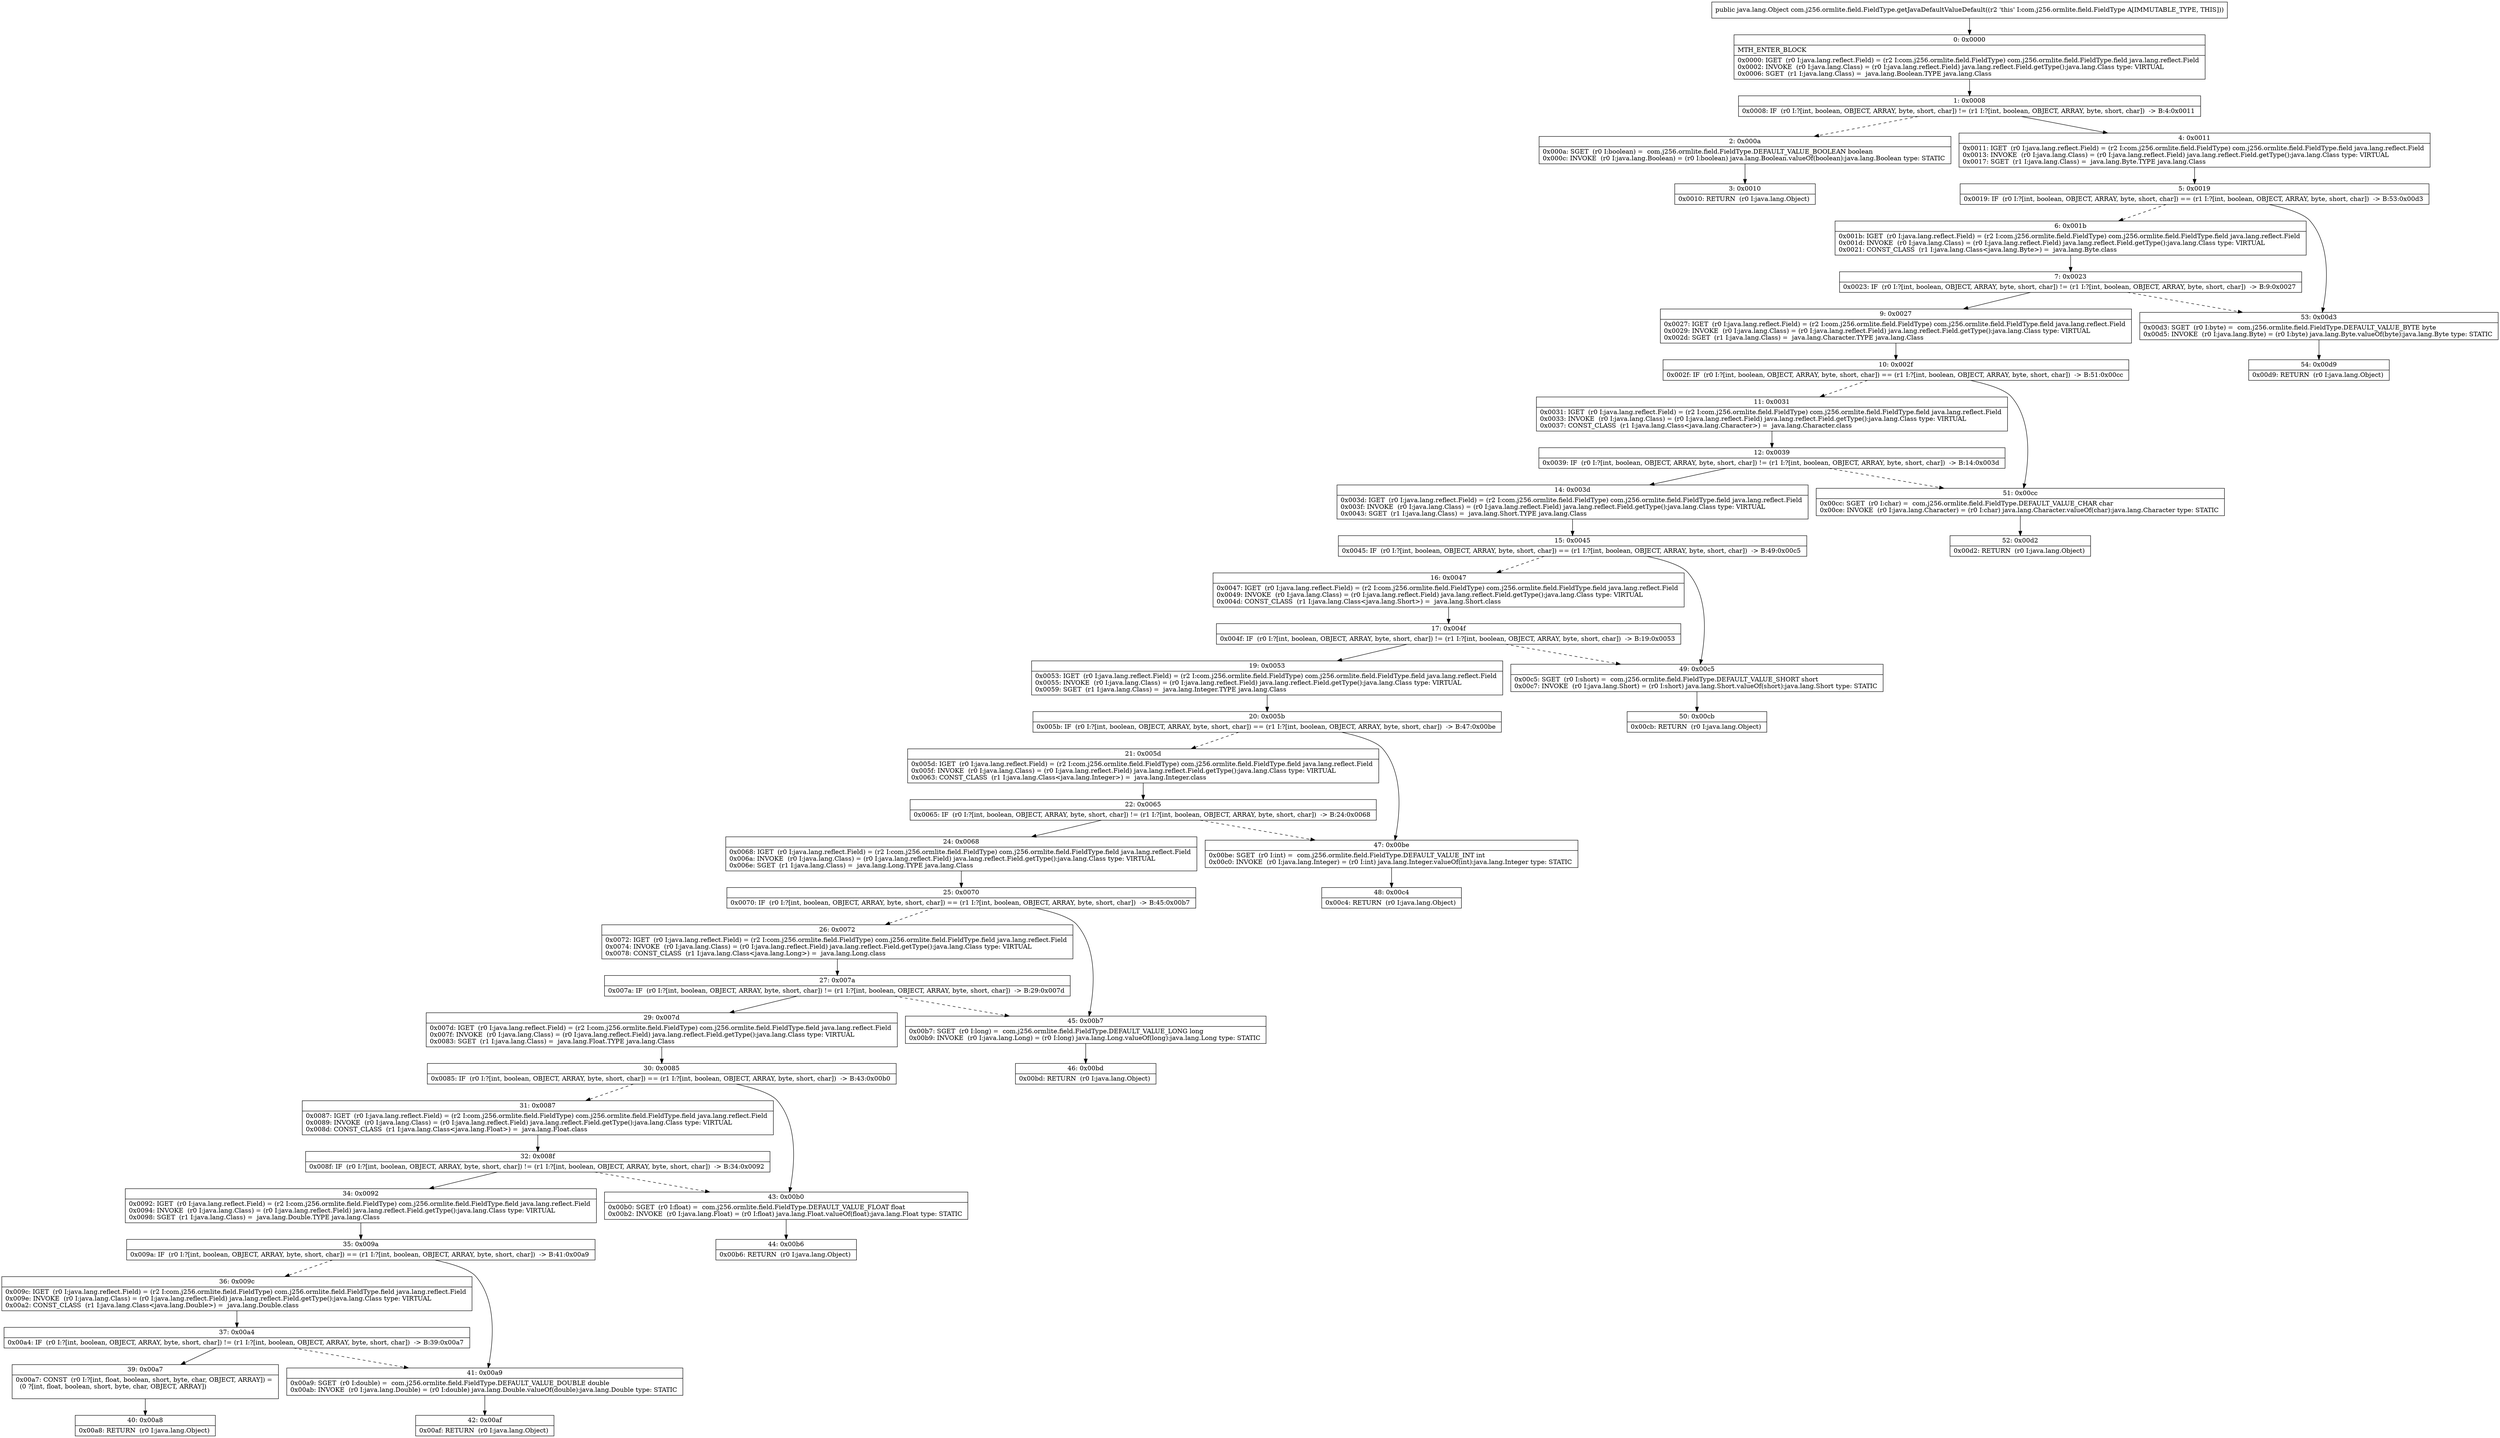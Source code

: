 digraph "CFG forcom.j256.ormlite.field.FieldType.getJavaDefaultValueDefault()Ljava\/lang\/Object;" {
Node_0 [shape=record,label="{0\:\ 0x0000|MTH_ENTER_BLOCK\l|0x0000: IGET  (r0 I:java.lang.reflect.Field) = (r2 I:com.j256.ormlite.field.FieldType) com.j256.ormlite.field.FieldType.field java.lang.reflect.Field \l0x0002: INVOKE  (r0 I:java.lang.Class) = (r0 I:java.lang.reflect.Field) java.lang.reflect.Field.getType():java.lang.Class type: VIRTUAL \l0x0006: SGET  (r1 I:java.lang.Class) =  java.lang.Boolean.TYPE java.lang.Class \l}"];
Node_1 [shape=record,label="{1\:\ 0x0008|0x0008: IF  (r0 I:?[int, boolean, OBJECT, ARRAY, byte, short, char]) != (r1 I:?[int, boolean, OBJECT, ARRAY, byte, short, char])  \-\> B:4:0x0011 \l}"];
Node_2 [shape=record,label="{2\:\ 0x000a|0x000a: SGET  (r0 I:boolean) =  com.j256.ormlite.field.FieldType.DEFAULT_VALUE_BOOLEAN boolean \l0x000c: INVOKE  (r0 I:java.lang.Boolean) = (r0 I:boolean) java.lang.Boolean.valueOf(boolean):java.lang.Boolean type: STATIC \l}"];
Node_3 [shape=record,label="{3\:\ 0x0010|0x0010: RETURN  (r0 I:java.lang.Object) \l}"];
Node_4 [shape=record,label="{4\:\ 0x0011|0x0011: IGET  (r0 I:java.lang.reflect.Field) = (r2 I:com.j256.ormlite.field.FieldType) com.j256.ormlite.field.FieldType.field java.lang.reflect.Field \l0x0013: INVOKE  (r0 I:java.lang.Class) = (r0 I:java.lang.reflect.Field) java.lang.reflect.Field.getType():java.lang.Class type: VIRTUAL \l0x0017: SGET  (r1 I:java.lang.Class) =  java.lang.Byte.TYPE java.lang.Class \l}"];
Node_5 [shape=record,label="{5\:\ 0x0019|0x0019: IF  (r0 I:?[int, boolean, OBJECT, ARRAY, byte, short, char]) == (r1 I:?[int, boolean, OBJECT, ARRAY, byte, short, char])  \-\> B:53:0x00d3 \l}"];
Node_6 [shape=record,label="{6\:\ 0x001b|0x001b: IGET  (r0 I:java.lang.reflect.Field) = (r2 I:com.j256.ormlite.field.FieldType) com.j256.ormlite.field.FieldType.field java.lang.reflect.Field \l0x001d: INVOKE  (r0 I:java.lang.Class) = (r0 I:java.lang.reflect.Field) java.lang.reflect.Field.getType():java.lang.Class type: VIRTUAL \l0x0021: CONST_CLASS  (r1 I:java.lang.Class\<java.lang.Byte\>) =  java.lang.Byte.class \l}"];
Node_7 [shape=record,label="{7\:\ 0x0023|0x0023: IF  (r0 I:?[int, boolean, OBJECT, ARRAY, byte, short, char]) != (r1 I:?[int, boolean, OBJECT, ARRAY, byte, short, char])  \-\> B:9:0x0027 \l}"];
Node_9 [shape=record,label="{9\:\ 0x0027|0x0027: IGET  (r0 I:java.lang.reflect.Field) = (r2 I:com.j256.ormlite.field.FieldType) com.j256.ormlite.field.FieldType.field java.lang.reflect.Field \l0x0029: INVOKE  (r0 I:java.lang.Class) = (r0 I:java.lang.reflect.Field) java.lang.reflect.Field.getType():java.lang.Class type: VIRTUAL \l0x002d: SGET  (r1 I:java.lang.Class) =  java.lang.Character.TYPE java.lang.Class \l}"];
Node_10 [shape=record,label="{10\:\ 0x002f|0x002f: IF  (r0 I:?[int, boolean, OBJECT, ARRAY, byte, short, char]) == (r1 I:?[int, boolean, OBJECT, ARRAY, byte, short, char])  \-\> B:51:0x00cc \l}"];
Node_11 [shape=record,label="{11\:\ 0x0031|0x0031: IGET  (r0 I:java.lang.reflect.Field) = (r2 I:com.j256.ormlite.field.FieldType) com.j256.ormlite.field.FieldType.field java.lang.reflect.Field \l0x0033: INVOKE  (r0 I:java.lang.Class) = (r0 I:java.lang.reflect.Field) java.lang.reflect.Field.getType():java.lang.Class type: VIRTUAL \l0x0037: CONST_CLASS  (r1 I:java.lang.Class\<java.lang.Character\>) =  java.lang.Character.class \l}"];
Node_12 [shape=record,label="{12\:\ 0x0039|0x0039: IF  (r0 I:?[int, boolean, OBJECT, ARRAY, byte, short, char]) != (r1 I:?[int, boolean, OBJECT, ARRAY, byte, short, char])  \-\> B:14:0x003d \l}"];
Node_14 [shape=record,label="{14\:\ 0x003d|0x003d: IGET  (r0 I:java.lang.reflect.Field) = (r2 I:com.j256.ormlite.field.FieldType) com.j256.ormlite.field.FieldType.field java.lang.reflect.Field \l0x003f: INVOKE  (r0 I:java.lang.Class) = (r0 I:java.lang.reflect.Field) java.lang.reflect.Field.getType():java.lang.Class type: VIRTUAL \l0x0043: SGET  (r1 I:java.lang.Class) =  java.lang.Short.TYPE java.lang.Class \l}"];
Node_15 [shape=record,label="{15\:\ 0x0045|0x0045: IF  (r0 I:?[int, boolean, OBJECT, ARRAY, byte, short, char]) == (r1 I:?[int, boolean, OBJECT, ARRAY, byte, short, char])  \-\> B:49:0x00c5 \l}"];
Node_16 [shape=record,label="{16\:\ 0x0047|0x0047: IGET  (r0 I:java.lang.reflect.Field) = (r2 I:com.j256.ormlite.field.FieldType) com.j256.ormlite.field.FieldType.field java.lang.reflect.Field \l0x0049: INVOKE  (r0 I:java.lang.Class) = (r0 I:java.lang.reflect.Field) java.lang.reflect.Field.getType():java.lang.Class type: VIRTUAL \l0x004d: CONST_CLASS  (r1 I:java.lang.Class\<java.lang.Short\>) =  java.lang.Short.class \l}"];
Node_17 [shape=record,label="{17\:\ 0x004f|0x004f: IF  (r0 I:?[int, boolean, OBJECT, ARRAY, byte, short, char]) != (r1 I:?[int, boolean, OBJECT, ARRAY, byte, short, char])  \-\> B:19:0x0053 \l}"];
Node_19 [shape=record,label="{19\:\ 0x0053|0x0053: IGET  (r0 I:java.lang.reflect.Field) = (r2 I:com.j256.ormlite.field.FieldType) com.j256.ormlite.field.FieldType.field java.lang.reflect.Field \l0x0055: INVOKE  (r0 I:java.lang.Class) = (r0 I:java.lang.reflect.Field) java.lang.reflect.Field.getType():java.lang.Class type: VIRTUAL \l0x0059: SGET  (r1 I:java.lang.Class) =  java.lang.Integer.TYPE java.lang.Class \l}"];
Node_20 [shape=record,label="{20\:\ 0x005b|0x005b: IF  (r0 I:?[int, boolean, OBJECT, ARRAY, byte, short, char]) == (r1 I:?[int, boolean, OBJECT, ARRAY, byte, short, char])  \-\> B:47:0x00be \l}"];
Node_21 [shape=record,label="{21\:\ 0x005d|0x005d: IGET  (r0 I:java.lang.reflect.Field) = (r2 I:com.j256.ormlite.field.FieldType) com.j256.ormlite.field.FieldType.field java.lang.reflect.Field \l0x005f: INVOKE  (r0 I:java.lang.Class) = (r0 I:java.lang.reflect.Field) java.lang.reflect.Field.getType():java.lang.Class type: VIRTUAL \l0x0063: CONST_CLASS  (r1 I:java.lang.Class\<java.lang.Integer\>) =  java.lang.Integer.class \l}"];
Node_22 [shape=record,label="{22\:\ 0x0065|0x0065: IF  (r0 I:?[int, boolean, OBJECT, ARRAY, byte, short, char]) != (r1 I:?[int, boolean, OBJECT, ARRAY, byte, short, char])  \-\> B:24:0x0068 \l}"];
Node_24 [shape=record,label="{24\:\ 0x0068|0x0068: IGET  (r0 I:java.lang.reflect.Field) = (r2 I:com.j256.ormlite.field.FieldType) com.j256.ormlite.field.FieldType.field java.lang.reflect.Field \l0x006a: INVOKE  (r0 I:java.lang.Class) = (r0 I:java.lang.reflect.Field) java.lang.reflect.Field.getType():java.lang.Class type: VIRTUAL \l0x006e: SGET  (r1 I:java.lang.Class) =  java.lang.Long.TYPE java.lang.Class \l}"];
Node_25 [shape=record,label="{25\:\ 0x0070|0x0070: IF  (r0 I:?[int, boolean, OBJECT, ARRAY, byte, short, char]) == (r1 I:?[int, boolean, OBJECT, ARRAY, byte, short, char])  \-\> B:45:0x00b7 \l}"];
Node_26 [shape=record,label="{26\:\ 0x0072|0x0072: IGET  (r0 I:java.lang.reflect.Field) = (r2 I:com.j256.ormlite.field.FieldType) com.j256.ormlite.field.FieldType.field java.lang.reflect.Field \l0x0074: INVOKE  (r0 I:java.lang.Class) = (r0 I:java.lang.reflect.Field) java.lang.reflect.Field.getType():java.lang.Class type: VIRTUAL \l0x0078: CONST_CLASS  (r1 I:java.lang.Class\<java.lang.Long\>) =  java.lang.Long.class \l}"];
Node_27 [shape=record,label="{27\:\ 0x007a|0x007a: IF  (r0 I:?[int, boolean, OBJECT, ARRAY, byte, short, char]) != (r1 I:?[int, boolean, OBJECT, ARRAY, byte, short, char])  \-\> B:29:0x007d \l}"];
Node_29 [shape=record,label="{29\:\ 0x007d|0x007d: IGET  (r0 I:java.lang.reflect.Field) = (r2 I:com.j256.ormlite.field.FieldType) com.j256.ormlite.field.FieldType.field java.lang.reflect.Field \l0x007f: INVOKE  (r0 I:java.lang.Class) = (r0 I:java.lang.reflect.Field) java.lang.reflect.Field.getType():java.lang.Class type: VIRTUAL \l0x0083: SGET  (r1 I:java.lang.Class) =  java.lang.Float.TYPE java.lang.Class \l}"];
Node_30 [shape=record,label="{30\:\ 0x0085|0x0085: IF  (r0 I:?[int, boolean, OBJECT, ARRAY, byte, short, char]) == (r1 I:?[int, boolean, OBJECT, ARRAY, byte, short, char])  \-\> B:43:0x00b0 \l}"];
Node_31 [shape=record,label="{31\:\ 0x0087|0x0087: IGET  (r0 I:java.lang.reflect.Field) = (r2 I:com.j256.ormlite.field.FieldType) com.j256.ormlite.field.FieldType.field java.lang.reflect.Field \l0x0089: INVOKE  (r0 I:java.lang.Class) = (r0 I:java.lang.reflect.Field) java.lang.reflect.Field.getType():java.lang.Class type: VIRTUAL \l0x008d: CONST_CLASS  (r1 I:java.lang.Class\<java.lang.Float\>) =  java.lang.Float.class \l}"];
Node_32 [shape=record,label="{32\:\ 0x008f|0x008f: IF  (r0 I:?[int, boolean, OBJECT, ARRAY, byte, short, char]) != (r1 I:?[int, boolean, OBJECT, ARRAY, byte, short, char])  \-\> B:34:0x0092 \l}"];
Node_34 [shape=record,label="{34\:\ 0x0092|0x0092: IGET  (r0 I:java.lang.reflect.Field) = (r2 I:com.j256.ormlite.field.FieldType) com.j256.ormlite.field.FieldType.field java.lang.reflect.Field \l0x0094: INVOKE  (r0 I:java.lang.Class) = (r0 I:java.lang.reflect.Field) java.lang.reflect.Field.getType():java.lang.Class type: VIRTUAL \l0x0098: SGET  (r1 I:java.lang.Class) =  java.lang.Double.TYPE java.lang.Class \l}"];
Node_35 [shape=record,label="{35\:\ 0x009a|0x009a: IF  (r0 I:?[int, boolean, OBJECT, ARRAY, byte, short, char]) == (r1 I:?[int, boolean, OBJECT, ARRAY, byte, short, char])  \-\> B:41:0x00a9 \l}"];
Node_36 [shape=record,label="{36\:\ 0x009c|0x009c: IGET  (r0 I:java.lang.reflect.Field) = (r2 I:com.j256.ormlite.field.FieldType) com.j256.ormlite.field.FieldType.field java.lang.reflect.Field \l0x009e: INVOKE  (r0 I:java.lang.Class) = (r0 I:java.lang.reflect.Field) java.lang.reflect.Field.getType():java.lang.Class type: VIRTUAL \l0x00a2: CONST_CLASS  (r1 I:java.lang.Class\<java.lang.Double\>) =  java.lang.Double.class \l}"];
Node_37 [shape=record,label="{37\:\ 0x00a4|0x00a4: IF  (r0 I:?[int, boolean, OBJECT, ARRAY, byte, short, char]) != (r1 I:?[int, boolean, OBJECT, ARRAY, byte, short, char])  \-\> B:39:0x00a7 \l}"];
Node_39 [shape=record,label="{39\:\ 0x00a7|0x00a7: CONST  (r0 I:?[int, float, boolean, short, byte, char, OBJECT, ARRAY]) = \l  (0 ?[int, float, boolean, short, byte, char, OBJECT, ARRAY])\l \l}"];
Node_40 [shape=record,label="{40\:\ 0x00a8|0x00a8: RETURN  (r0 I:java.lang.Object) \l}"];
Node_41 [shape=record,label="{41\:\ 0x00a9|0x00a9: SGET  (r0 I:double) =  com.j256.ormlite.field.FieldType.DEFAULT_VALUE_DOUBLE double \l0x00ab: INVOKE  (r0 I:java.lang.Double) = (r0 I:double) java.lang.Double.valueOf(double):java.lang.Double type: STATIC \l}"];
Node_42 [shape=record,label="{42\:\ 0x00af|0x00af: RETURN  (r0 I:java.lang.Object) \l}"];
Node_43 [shape=record,label="{43\:\ 0x00b0|0x00b0: SGET  (r0 I:float) =  com.j256.ormlite.field.FieldType.DEFAULT_VALUE_FLOAT float \l0x00b2: INVOKE  (r0 I:java.lang.Float) = (r0 I:float) java.lang.Float.valueOf(float):java.lang.Float type: STATIC \l}"];
Node_44 [shape=record,label="{44\:\ 0x00b6|0x00b6: RETURN  (r0 I:java.lang.Object) \l}"];
Node_45 [shape=record,label="{45\:\ 0x00b7|0x00b7: SGET  (r0 I:long) =  com.j256.ormlite.field.FieldType.DEFAULT_VALUE_LONG long \l0x00b9: INVOKE  (r0 I:java.lang.Long) = (r0 I:long) java.lang.Long.valueOf(long):java.lang.Long type: STATIC \l}"];
Node_46 [shape=record,label="{46\:\ 0x00bd|0x00bd: RETURN  (r0 I:java.lang.Object) \l}"];
Node_47 [shape=record,label="{47\:\ 0x00be|0x00be: SGET  (r0 I:int) =  com.j256.ormlite.field.FieldType.DEFAULT_VALUE_INT int \l0x00c0: INVOKE  (r0 I:java.lang.Integer) = (r0 I:int) java.lang.Integer.valueOf(int):java.lang.Integer type: STATIC \l}"];
Node_48 [shape=record,label="{48\:\ 0x00c4|0x00c4: RETURN  (r0 I:java.lang.Object) \l}"];
Node_49 [shape=record,label="{49\:\ 0x00c5|0x00c5: SGET  (r0 I:short) =  com.j256.ormlite.field.FieldType.DEFAULT_VALUE_SHORT short \l0x00c7: INVOKE  (r0 I:java.lang.Short) = (r0 I:short) java.lang.Short.valueOf(short):java.lang.Short type: STATIC \l}"];
Node_50 [shape=record,label="{50\:\ 0x00cb|0x00cb: RETURN  (r0 I:java.lang.Object) \l}"];
Node_51 [shape=record,label="{51\:\ 0x00cc|0x00cc: SGET  (r0 I:char) =  com.j256.ormlite.field.FieldType.DEFAULT_VALUE_CHAR char \l0x00ce: INVOKE  (r0 I:java.lang.Character) = (r0 I:char) java.lang.Character.valueOf(char):java.lang.Character type: STATIC \l}"];
Node_52 [shape=record,label="{52\:\ 0x00d2|0x00d2: RETURN  (r0 I:java.lang.Object) \l}"];
Node_53 [shape=record,label="{53\:\ 0x00d3|0x00d3: SGET  (r0 I:byte) =  com.j256.ormlite.field.FieldType.DEFAULT_VALUE_BYTE byte \l0x00d5: INVOKE  (r0 I:java.lang.Byte) = (r0 I:byte) java.lang.Byte.valueOf(byte):java.lang.Byte type: STATIC \l}"];
Node_54 [shape=record,label="{54\:\ 0x00d9|0x00d9: RETURN  (r0 I:java.lang.Object) \l}"];
MethodNode[shape=record,label="{public java.lang.Object com.j256.ormlite.field.FieldType.getJavaDefaultValueDefault((r2 'this' I:com.j256.ormlite.field.FieldType A[IMMUTABLE_TYPE, THIS])) }"];
MethodNode -> Node_0;
Node_0 -> Node_1;
Node_1 -> Node_2[style=dashed];
Node_1 -> Node_4;
Node_2 -> Node_3;
Node_4 -> Node_5;
Node_5 -> Node_6[style=dashed];
Node_5 -> Node_53;
Node_6 -> Node_7;
Node_7 -> Node_9;
Node_7 -> Node_53[style=dashed];
Node_9 -> Node_10;
Node_10 -> Node_11[style=dashed];
Node_10 -> Node_51;
Node_11 -> Node_12;
Node_12 -> Node_14;
Node_12 -> Node_51[style=dashed];
Node_14 -> Node_15;
Node_15 -> Node_16[style=dashed];
Node_15 -> Node_49;
Node_16 -> Node_17;
Node_17 -> Node_19;
Node_17 -> Node_49[style=dashed];
Node_19 -> Node_20;
Node_20 -> Node_21[style=dashed];
Node_20 -> Node_47;
Node_21 -> Node_22;
Node_22 -> Node_24;
Node_22 -> Node_47[style=dashed];
Node_24 -> Node_25;
Node_25 -> Node_26[style=dashed];
Node_25 -> Node_45;
Node_26 -> Node_27;
Node_27 -> Node_29;
Node_27 -> Node_45[style=dashed];
Node_29 -> Node_30;
Node_30 -> Node_31[style=dashed];
Node_30 -> Node_43;
Node_31 -> Node_32;
Node_32 -> Node_34;
Node_32 -> Node_43[style=dashed];
Node_34 -> Node_35;
Node_35 -> Node_36[style=dashed];
Node_35 -> Node_41;
Node_36 -> Node_37;
Node_37 -> Node_39;
Node_37 -> Node_41[style=dashed];
Node_39 -> Node_40;
Node_41 -> Node_42;
Node_43 -> Node_44;
Node_45 -> Node_46;
Node_47 -> Node_48;
Node_49 -> Node_50;
Node_51 -> Node_52;
Node_53 -> Node_54;
}

